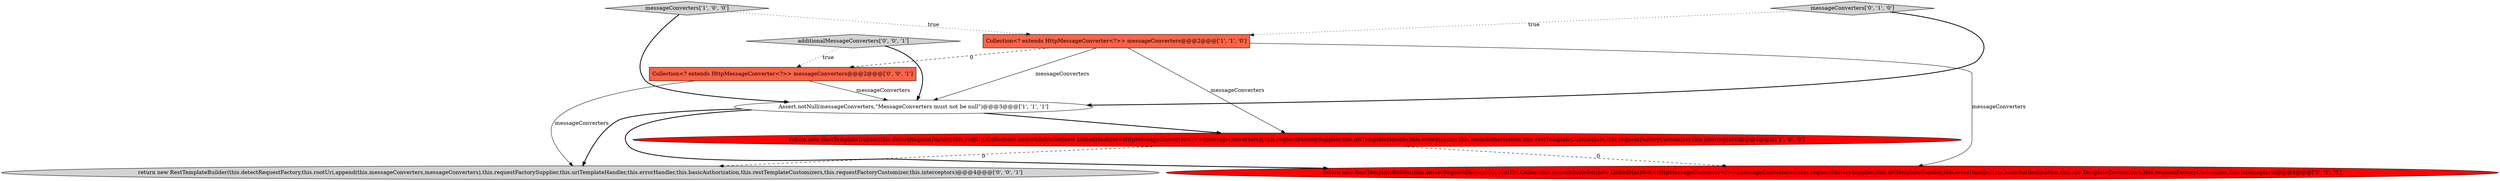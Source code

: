 digraph {
3 [style = filled, label = "messageConverters['1', '0', '0']", fillcolor = lightgray, shape = diamond image = "AAA0AAABBB1BBB"];
5 [style = filled, label = "return new RestTemplateBuilder(this.detectRequestFactory,this.rootUri,Collections.unmodifiableSet(new LinkedHashSet<HttpMessageConverter<?>>(messageConverters)),this.requestFactorySupplier,this.uriTemplateHandler,this.errorHandler,this.basicAuthentication,this.restTemplateCustomizers,this.requestFactoryCustomizer,this.interceptors)@@@4@@@['0', '1', '0']", fillcolor = red, shape = ellipse image = "AAA1AAABBB2BBB"];
8 [style = filled, label = "Collection<? extends HttpMessageConverter<?>> messageConverters@@@2@@@['0', '0', '1']", fillcolor = tomato, shape = box image = "AAA0AAABBB3BBB"];
1 [style = filled, label = "Collection<? extends HttpMessageConverter<?>> messageConverters@@@2@@@['1', '1', '0']", fillcolor = tomato, shape = box image = "AAA0AAABBB1BBB"];
0 [style = filled, label = "return new RestTemplateBuilder(this.detectRequestFactory,this.rootUri,Collections.unmodifiableSet(new LinkedHashSet<HttpMessageConverter<?>>(messageConverters)),this.requestFactorySupplier,this.uriTemplateHandler,this.errorHandler,this.basicAuthorization,this.restTemplateCustomizers,this.requestFactoryCustomizer,this.interceptors)@@@4@@@['1', '0', '0']", fillcolor = red, shape = ellipse image = "AAA1AAABBB1BBB"];
6 [style = filled, label = "additionalMessageConverters['0', '0', '1']", fillcolor = lightgray, shape = diamond image = "AAA0AAABBB3BBB"];
4 [style = filled, label = "messageConverters['0', '1', '0']", fillcolor = lightgray, shape = diamond image = "AAA0AAABBB2BBB"];
7 [style = filled, label = "return new RestTemplateBuilder(this.detectRequestFactory,this.rootUri,append(this.messageConverters,messageConverters),this.requestFactorySupplier,this.uriTemplateHandler,this.errorHandler,this.basicAuthorization,this.restTemplateCustomizers,this.requestFactoryCustomizer,this.interceptors)@@@4@@@['0', '0', '1']", fillcolor = lightgray, shape = ellipse image = "AAA0AAABBB3BBB"];
2 [style = filled, label = "Assert.notNull(messageConverters,\"MessageConverters must not be null\")@@@3@@@['1', '1', '1']", fillcolor = white, shape = ellipse image = "AAA0AAABBB1BBB"];
1->8 [style = dashed, label="0"];
1->2 [style = solid, label="messageConverters"];
8->7 [style = solid, label="messageConverters"];
8->2 [style = solid, label="messageConverters"];
2->0 [style = bold, label=""];
4->2 [style = bold, label=""];
2->7 [style = bold, label=""];
3->2 [style = bold, label=""];
0->5 [style = dashed, label="0"];
0->7 [style = dashed, label="0"];
4->1 [style = dotted, label="true"];
6->8 [style = dotted, label="true"];
3->1 [style = dotted, label="true"];
1->0 [style = solid, label="messageConverters"];
1->5 [style = solid, label="messageConverters"];
2->5 [style = bold, label=""];
6->2 [style = bold, label=""];
}
